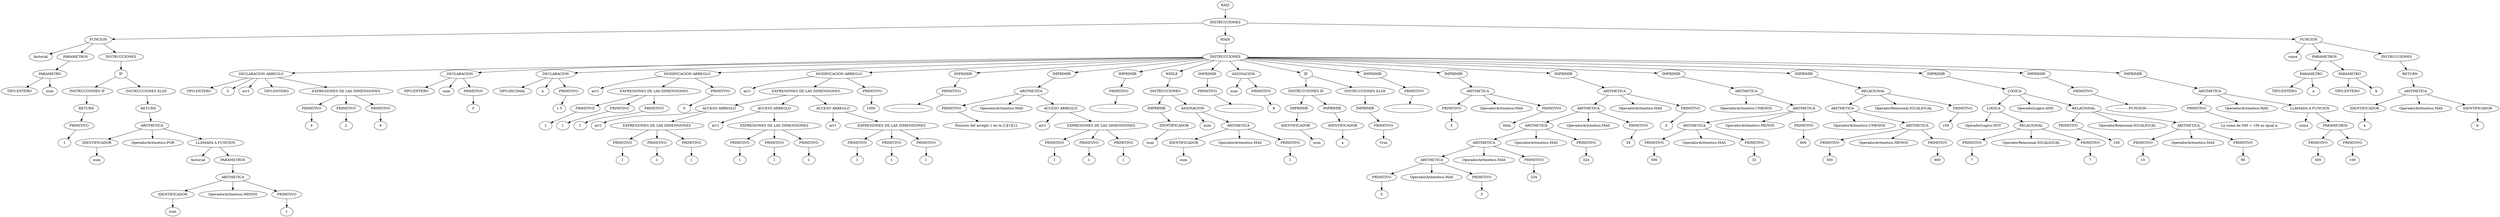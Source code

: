 digraph {
n0[label="RAIZ"];
n1[label="INSTRUCCIONES"];
n0->n1;
n2[label="FUNCION"];
n1->n2;
n3[label="factorial"];
n2->n3;
n4[label="PARAMETROS"];
n2->n4;
n5[label="PARAMETRO"];
n4->n5;
n6[label="TIPO.ENTERO"];
n5->n6;
n7[label="num"];
n5->n7;
n8[label="INSTRUCCIONES"];
n2->n8;
n9[label="IF"];
n8->n9;
n10[label="INSTRUCCIONES IF"];
n9->n10;
n11[label="RETURN"];
n10->n11;
n12[label="PRIMITIVO"];
n11->n12;
n13[label="1"];
n12->n13;
n14[label="INSTRUCCIONES ELSE"];
n9->n14;
n15[label="RETURN"];
n14->n15;
n16[label="ARITMETICA"];
n15->n16;
n17[label="IDENTIFICADOR"];
n16->n17;
n18[label="num"];
n17->n18;
n19[label="OperadorAritmetico.POR"];
n16->n19;
n20[label="LLAMADA A FUNCION"];
n16->n20;
n21[label="factorial"];
n20->n21;
n22[label="PARAMETROS"];
n20->n22;
n23[label="ARITMETICA"];
n22->n23;
n24[label="IDENTIFICADOR"];
n23->n24;
n25[label="num"];
n24->n25;
n26[label="OperadorAritmetico.MENOS"];
n23->n26;
n27[label="PRIMITIVO"];
n23->n27;
n28[label="1"];
n27->n28;
n29[label="MAIN"];
n1->n29;
n30[label="INSTRUCCIONES"];
n29->n30;
n31[label="DECLARACION ARREGLO"];
n30->n31;
n32[label="TIPO.ENTERO"];
n31->n32;
n33[label="3"];
n31->n33;
n34[label="arr1"];
n31->n34;
n35[label="TIPO.ENTERO"];
n31->n35;
n36[label="EXPRESIONES DE LAS DIMENSIONES"];
n31->n36;
n37[label="PRIMITIVO"];
n36->n37;
n38[label="4"];
n37->n38;
n39[label="PRIMITIVO"];
n36->n39;
n40[label="2"];
n39->n40;
n41[label="PRIMITIVO"];
n36->n41;
n42[label="6"];
n41->n42;
n43[label="DECLARACION"];
n30->n43;
n44[label="TIPO.ENTERO"];
n43->n44;
n45[label="num"];
n43->n45;
n46[label="PRIMITIVO"];
n43->n46;
n47[label="0"];
n46->n47;
n48[label="DECLARACION"];
n30->n48;
n49[label="TIPO.DECIMAL"];
n48->n49;
n50[label="a"];
n48->n50;
n51[label="PRIMITIVO"];
n48->n51;
n52[label="1.5"];
n51->n52;
n53[label="MODIFICACION ARREGLO"];
n30->n53;
n54[label="arr1"];
n53->n54;
n55[label="EXPRESIONES DE LAS DIMENSIONES"];
n53->n55;
n56[label="PRIMITIVO"];
n55->n56;
n57[label="1"];
n56->n57;
n58[label="PRIMITIVO"];
n55->n58;
n59[label="1"];
n58->n59;
n60[label="PRIMITIVO"];
n55->n60;
n61[label="1"];
n60->n61;
n62[label="PRIMITIVO"];
n53->n62;
n63[label="0"];
n62->n63;
n64[label="MODIFICACION ARREGLO"];
n30->n64;
n65[label="arr1"];
n64->n65;
n66[label="EXPRESIONES DE LAS DIMENSIONES"];
n64->n66;
n67[label="ACCESO ARREGLO"];
n66->n67;
n68[label="arr1"];
n67->n68;
n69[label="EXPRESIONES DE LAS DIMENSIONES"];
n67->n69;
n70[label="PRIMITIVO"];
n69->n70;
n71[label="1"];
n70->n71;
n72[label="PRIMITIVO"];
n69->n72;
n73[label="1"];
n72->n73;
n74[label="PRIMITIVO"];
n69->n74;
n75[label="1"];
n74->n75;
n76[label="ACCESO ARREGLO"];
n66->n76;
n77[label="arr1"];
n76->n77;
n78[label="EXPRESIONES DE LAS DIMENSIONES"];
n76->n78;
n79[label="PRIMITIVO"];
n78->n79;
n80[label="1"];
n79->n80;
n81[label="PRIMITIVO"];
n78->n81;
n82[label="1"];
n81->n82;
n83[label="PRIMITIVO"];
n78->n83;
n84[label="1"];
n83->n84;
n85[label="ACCESO ARREGLO"];
n66->n85;
n86[label="arr1"];
n85->n86;
n87[label="EXPRESIONES DE LAS DIMENSIONES"];
n85->n87;
n88[label="PRIMITIVO"];
n87->n88;
n89[label="1"];
n88->n89;
n90[label="PRIMITIVO"];
n87->n90;
n91[label="1"];
n90->n91;
n92[label="PRIMITIVO"];
n87->n92;
n93[label="1"];
n92->n93;
n94[label="PRIMITIVO"];
n64->n94;
n95[label="1000"];
n94->n95;
n96[label="IMPRIMIR"];
n30->n96;
n97[label="PRIMITIVO"];
n96->n97;
n98[label="-------------------------------"];
n97->n98;
n99[label="IMPRIMIR"];
n30->n99;
n100[label="ARITMETICA"];
n99->n100;
n101[label="PRIMITIVO"];
n100->n101;
n102[label="Posicion del arreglo 1 en la [1][1][1]: "];
n101->n102;
n103[label="OperadorAritmetico.MAS"];
n100->n103;
n104[label="ACCESO ARREGLO"];
n100->n104;
n105[label="arr1"];
n104->n105;
n106[label="EXPRESIONES DE LAS DIMENSIONES"];
n104->n106;
n107[label="PRIMITIVO"];
n106->n107;
n108[label="1"];
n107->n108;
n109[label="PRIMITIVO"];
n106->n109;
n110[label="1"];
n109->n110;
n111[label="PRIMITIVO"];
n106->n111;
n112[label="1"];
n111->n112;
n113[label="IMPRIMIR"];
n30->n113;
n114[label="PRIMITIVO"];
n113->n114;
n115[label="-------------------------------"];
n114->n115;
n116[label="WHILE"];
n30->n116;
n117[label="INSTRUCCIONES"];
n116->n117;
n118[label="IMPRIMIR"];
n117->n118;
n119[label="IDENTIFICADOR"];
n118->n119;
n120[label="num"];
n119->n120;
n121[label="ASIGNACION"];
n117->n121;
n122[label="num"];
n121->n122;
n123[label="ARITMETICA"];
n121->n123;
n124[label="IDENTIFICADOR"];
n123->n124;
n125[label="num"];
n124->n125;
n126[label="OperadorAritmetico.MAS"];
n123->n126;
n127[label="PRIMITIVO"];
n123->n127;
n128[label="1"];
n127->n128;
n129[label="IMPRIMIR"];
n30->n129;
n130[label="PRIMITIVO"];
n129->n130;
n131[label="-------------------------------"];
n130->n131;
n132[label="ASIGNACION"];
n30->n132;
n133[label="num"];
n132->n133;
n134[label="PRIMITIVO"];
n132->n134;
n135[label="9"];
n134->n135;
n136[label="IF"];
n30->n136;
n137[label="INSTRUCCIONES IF"];
n136->n137;
n138[label="IMPRIMIR"];
n137->n138;
n139[label="IDENTIFICADOR"];
n138->n139;
n140[label="num"];
n139->n140;
n141[label="IMPRIMIR"];
n137->n141;
n142[label="IDENTIFICADOR"];
n141->n142;
n143[label="a"];
n142->n143;
n144[label="INSTRUCCIONES ELSE"];
n136->n144;
n145[label="IMPRIMIR"];
n144->n145;
n146[label="PRIMITIVO"];
n145->n146;
n147[label="True"];
n146->n147;
n148[label="IMPRIMIR"];
n30->n148;
n149[label="PRIMITIVO"];
n148->n149;
n150[label="-------------------------------"];
n149->n150;
n151[label="IMPRIMIR"];
n30->n151;
n152[label="ARITMETICA"];
n151->n152;
n153[label="PRIMITIVO"];
n152->n153;
n154[label="5"];
n153->n154;
n155[label="OperadorAritmetico.MAS"];
n152->n155;
n156[label="PRIMITIVO"];
n152->n156;
n157[label="Hola"];
n156->n157;
n158[label="IMPRIMIR"];
n30->n158;
n159[label="ARITMETICA"];
n158->n159;
n160[label="ARITMETICA"];
n159->n160;
n161[label="ARITMETICA"];
n160->n161;
n162[label="ARITMETICA"];
n161->n162;
n163[label="ARITMETICA"];
n162->n163;
n164[label="PRIMITIVO"];
n163->n164;
n165[label="5"];
n164->n165;
n166[label="OperadorAritmetico.MAS"];
n163->n166;
n167[label="PRIMITIVO"];
n163->n167;
n168[label="3"];
n167->n168;
n169[label="OperadorAritmetico.MAS"];
n162->n169;
n170[label="PRIMITIVO"];
n162->n170;
n171[label="234"];
n170->n171;
n172[label="OperadorAritmetico.MAS"];
n161->n172;
n173[label="PRIMITIVO"];
n161->n173;
n174[label="324"];
n173->n174;
n175[label="OperadorAritmetico.MAS"];
n160->n175;
n176[label="PRIMITIVO"];
n160->n176;
n177[label="34"];
n176->n177;
n178[label="OperadorAritmetico.MAS"];
n159->n178;
n179[label="PRIMITIVO"];
n159->n179;
n180[label="3"];
n179->n180;
n181[label="IMPRIMIR"];
n30->n181;
n182[label="ARITMETICA"];
n181->n182;
n183[label="OperadorAritmetico.UMENOS"];
n182->n183;
n184[label="ARITMETICA"];
n182->n184;
n185[label="ARITMETICA"];
n184->n185;
n186[label="PRIMITIVO"];
n185->n186;
n187[label="500"];
n186->n187;
n188[label="OperadorAritmetico.MAS"];
n185->n188;
n189[label="PRIMITIVO"];
n185->n189;
n190[label="32"];
n189->n190;
n191[label="OperadorAritmetico.MENOS"];
n184->n191;
n192[label="PRIMITIVO"];
n184->n192;
n193[label="600"];
n192->n193;
n194[label="IMPRIMIR"];
n30->n194;
n195[label="RELACIONAL"];
n194->n195;
n196[label="ARITMETICA"];
n195->n196;
n197[label="OperadorAritmetico.UMENOS"];
n196->n197;
n198[label="ARITMETICA"];
n196->n198;
n199[label="PRIMITIVO"];
n198->n199;
n200[label="500"];
n199->n200;
n201[label="OperadorAritmetico.MENOS"];
n198->n201;
n202[label="PRIMITIVO"];
n198->n202;
n203[label="600"];
n202->n203;
n204[label="OperadorRelacional.IGUALIGUAL"];
n195->n204;
n205[label="PRIMITIVO"];
n195->n205;
n206[label="100"];
n205->n206;
n207[label="IMPRIMIR"];
n30->n207;
n208[label="LOGICA"];
n207->n208;
n209[label="LOGICA"];
n208->n209;
n210[label="OperadorLogico.NOT"];
n209->n210;
n211[label="RELACIONAL"];
n209->n211;
n212[label="PRIMITIVO"];
n211->n212;
n213[label="7"];
n212->n213;
n214[label="OperadorRelacional.IGUALIGUAL"];
n211->n214;
n215[label="PRIMITIVO"];
n211->n215;
n216[label="7"];
n215->n216;
n217[label="OperadorLogico.AND"];
n208->n217;
n218[label="RELACIONAL"];
n208->n218;
n219[label="PRIMITIVO"];
n218->n219;
n220[label="100"];
n219->n220;
n221[label="OperadorRelacional.IGUALIGUAL"];
n218->n221;
n222[label="ARITMETICA"];
n218->n222;
n223[label="PRIMITIVO"];
n222->n223;
n224[label="10"];
n223->n224;
n225[label="OperadorAritmetico.MAS"];
n222->n225;
n226[label="PRIMITIVO"];
n222->n226;
n227[label="90"];
n226->n227;
n228[label="IMPRIMIR"];
n30->n228;
n229[label="PRIMITIVO"];
n228->n229;
n230[label="------------FUNCION-------------------"];
n229->n230;
n231[label="IMPRIMIR"];
n30->n231;
n232[label="ARITMETICA"];
n231->n232;
n233[label="PRIMITIVO"];
n232->n233;
n234[label="La suma de 500 + 100 es igual a: "];
n233->n234;
n235[label="OperadorAritmetico.MAS"];
n232->n235;
n236[label="LLAMADA A FUNCION"];
n232->n236;
n237[label="suma"];
n236->n237;
n238[label="PARAMETROS"];
n236->n238;
n239[label="PRIMITIVO"];
n238->n239;
n240[label="500"];
n239->n240;
n241[label="PRIMITIVO"];
n238->n241;
n242[label="100"];
n241->n242;
n243[label="FUNCION"];
n1->n243;
n244[label="suma"];
n243->n244;
n245[label="PARAMETROS"];
n243->n245;
n246[label="PARAMETRO"];
n245->n246;
n247[label="TIPO.ENTERO"];
n246->n247;
n248[label="a"];
n246->n248;
n249[label="PARAMETRO"];
n245->n249;
n250[label="TIPO.ENTERO"];
n249->n250;
n251[label="b"];
n249->n251;
n252[label="INSTRUCCIONES"];
n243->n252;
n253[label="RETURN"];
n252->n253;
n254[label="ARITMETICA"];
n253->n254;
n255[label="IDENTIFICADOR"];
n254->n255;
n256[label="a"];
n255->n256;
n257[label="OperadorAritmetico.MAS"];
n254->n257;
n258[label="IDENTIFICADOR"];
n254->n258;
n259[label="b"];
n258->n259;
}